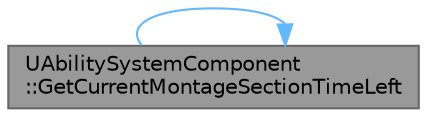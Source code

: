 digraph "UAbilitySystemComponent::GetCurrentMontageSectionTimeLeft"
{
 // INTERACTIVE_SVG=YES
 // LATEX_PDF_SIZE
  bgcolor="transparent";
  edge [fontname=Helvetica,fontsize=10,labelfontname=Helvetica,labelfontsize=10];
  node [fontname=Helvetica,fontsize=10,shape=box,height=0.2,width=0.4];
  rankdir="LR";
  Node1 [id="Node000001",label="UAbilitySystemComponent\l::GetCurrentMontageSectionTimeLeft",height=0.2,width=0.4,color="gray40", fillcolor="grey60", style="filled", fontcolor="black",tooltip="Returns amount of time left in current section."];
  Node1 -> Node1 [id="edge1_Node000001_Node000001",color="steelblue1",style="solid",tooltip=" "];
}
